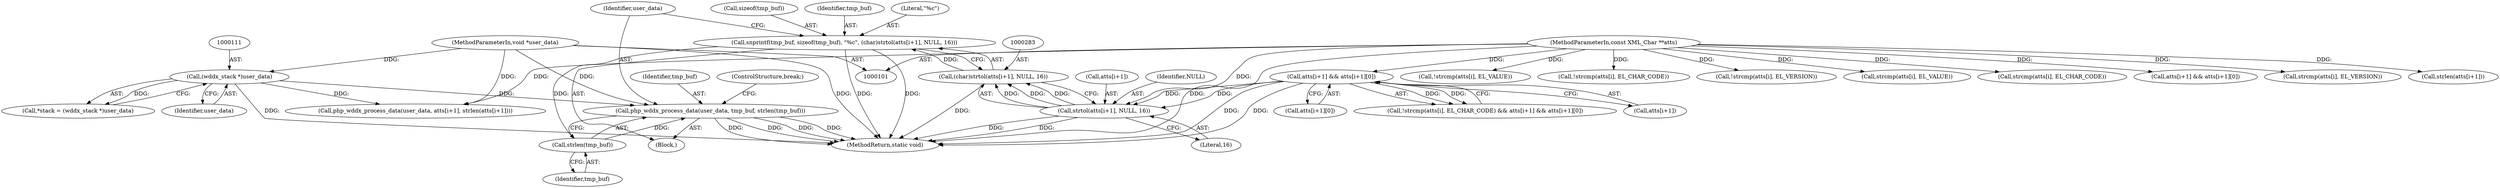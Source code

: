 digraph "0_php_2aae60461c2ff7b7fbcdd194c789ac841d0747d7@pointer" {
"1000292" [label="(Call,php_wddx_process_data(user_data, tmp_buf, strlen(tmp_buf)))"];
"1000110" [label="(Call,(wddx_stack *)user_data)"];
"1000102" [label="(MethodParameterIn,void *user_data)"];
"1000295" [label="(Call,strlen(tmp_buf))"];
"1000277" [label="(Call,snprintf(tmp_buf, sizeof(tmp_buf), \"%c\", (char)strtol(atts[i+1], NULL, 16)))"];
"1000282" [label="(Call,(char)strtol(atts[i+1], NULL, 16))"];
"1000284" [label="(Call,strtol(atts[i+1], NULL, 16))"];
"1000262" [label="(Call,atts[i+1] && atts[i+1][0])"];
"1000104" [label="(MethodParameterIn,const XML_Char **atts)"];
"1000285" [label="(Call,atts[i+1])"];
"1000108" [label="(Call,*stack = (wddx_stack *)user_data)"];
"1000361" [label="(Call,!strcmp(atts[i], EL_VALUE))"];
"1000268" [label="(Call,atts[i+1][0])"];
"1000277" [label="(Call,snprintf(tmp_buf, sizeof(tmp_buf), \"%c\", (char)strtol(atts[i+1], NULL, 16)))"];
"1000102" [label="(MethodParameterIn,void *user_data)"];
"1000279" [label="(Call,sizeof(tmp_buf))"];
"1000291" [label="(Literal,16)"];
"1000278" [label="(Identifier,tmp_buf)"];
"1000295" [label="(Call,strlen(tmp_buf))"];
"1000297" [label="(ControlStructure,break;)"];
"1000110" [label="(Call,(wddx_stack *)user_data)"];
"1000275" [label="(Block,)"];
"1000256" [label="(Call,!strcmp(atts[i], EL_CHAR_CODE))"];
"1000293" [label="(Identifier,user_data)"];
"1000284" [label="(Call,strtol(atts[i+1], NULL, 16))"];
"1000133" [label="(Call,!strcmp(atts[i], EL_VERSION))"];
"1000362" [label="(Call,strcmp(atts[i], EL_VALUE))"];
"1000255" [label="(Call,!strcmp(atts[i], EL_CHAR_CODE) && atts[i+1] && atts[i+1][0])"];
"1000262" [label="(Call,atts[i+1] && atts[i+1][0])"];
"1000257" [label="(Call,strcmp(atts[i], EL_CHAR_CODE))"];
"1000281" [label="(Literal,\"%c\")"];
"1000459" [label="(MethodReturn,static void)"];
"1000263" [label="(Call,atts[i+1])"];
"1000112" [label="(Identifier,user_data)"];
"1000367" [label="(Call,atts[i+1] && atts[i+1][0])"];
"1000282" [label="(Call,(char)strtol(atts[i+1], NULL, 16))"];
"1000294" [label="(Identifier,tmp_buf)"];
"1000134" [label="(Call,strcmp(atts[i], EL_VERSION))"];
"1000296" [label="(Identifier,tmp_buf)"];
"1000416" [label="(Call,strlen(atts[i+1]))"];
"1000409" [label="(Call,php_wddx_process_data(user_data, atts[i+1], strlen(atts[i+1])))"];
"1000104" [label="(MethodParameterIn,const XML_Char **atts)"];
"1000292" [label="(Call,php_wddx_process_data(user_data, tmp_buf, strlen(tmp_buf)))"];
"1000290" [label="(Identifier,NULL)"];
"1000292" -> "1000275"  [label="AST: "];
"1000292" -> "1000295"  [label="CFG: "];
"1000293" -> "1000292"  [label="AST: "];
"1000294" -> "1000292"  [label="AST: "];
"1000295" -> "1000292"  [label="AST: "];
"1000297" -> "1000292"  [label="CFG: "];
"1000292" -> "1000459"  [label="DDG: "];
"1000292" -> "1000459"  [label="DDG: "];
"1000292" -> "1000459"  [label="DDG: "];
"1000292" -> "1000459"  [label="DDG: "];
"1000110" -> "1000292"  [label="DDG: "];
"1000102" -> "1000292"  [label="DDG: "];
"1000295" -> "1000292"  [label="DDG: "];
"1000110" -> "1000108"  [label="AST: "];
"1000110" -> "1000112"  [label="CFG: "];
"1000111" -> "1000110"  [label="AST: "];
"1000112" -> "1000110"  [label="AST: "];
"1000108" -> "1000110"  [label="CFG: "];
"1000110" -> "1000459"  [label="DDG: "];
"1000110" -> "1000108"  [label="DDG: "];
"1000102" -> "1000110"  [label="DDG: "];
"1000110" -> "1000409"  [label="DDG: "];
"1000102" -> "1000101"  [label="AST: "];
"1000102" -> "1000459"  [label="DDG: "];
"1000102" -> "1000409"  [label="DDG: "];
"1000295" -> "1000296"  [label="CFG: "];
"1000296" -> "1000295"  [label="AST: "];
"1000277" -> "1000295"  [label="DDG: "];
"1000277" -> "1000275"  [label="AST: "];
"1000277" -> "1000282"  [label="CFG: "];
"1000278" -> "1000277"  [label="AST: "];
"1000279" -> "1000277"  [label="AST: "];
"1000281" -> "1000277"  [label="AST: "];
"1000282" -> "1000277"  [label="AST: "];
"1000293" -> "1000277"  [label="CFG: "];
"1000277" -> "1000459"  [label="DDG: "];
"1000277" -> "1000459"  [label="DDG: "];
"1000282" -> "1000277"  [label="DDG: "];
"1000282" -> "1000284"  [label="CFG: "];
"1000283" -> "1000282"  [label="AST: "];
"1000284" -> "1000282"  [label="AST: "];
"1000282" -> "1000459"  [label="DDG: "];
"1000284" -> "1000282"  [label="DDG: "];
"1000284" -> "1000282"  [label="DDG: "];
"1000284" -> "1000282"  [label="DDG: "];
"1000284" -> "1000291"  [label="CFG: "];
"1000285" -> "1000284"  [label="AST: "];
"1000290" -> "1000284"  [label="AST: "];
"1000291" -> "1000284"  [label="AST: "];
"1000284" -> "1000459"  [label="DDG: "];
"1000284" -> "1000459"  [label="DDG: "];
"1000262" -> "1000284"  [label="DDG: "];
"1000262" -> "1000284"  [label="DDG: "];
"1000104" -> "1000284"  [label="DDG: "];
"1000262" -> "1000255"  [label="AST: "];
"1000262" -> "1000263"  [label="CFG: "];
"1000262" -> "1000268"  [label="CFG: "];
"1000263" -> "1000262"  [label="AST: "];
"1000268" -> "1000262"  [label="AST: "];
"1000255" -> "1000262"  [label="CFG: "];
"1000262" -> "1000459"  [label="DDG: "];
"1000262" -> "1000459"  [label="DDG: "];
"1000262" -> "1000255"  [label="DDG: "];
"1000262" -> "1000255"  [label="DDG: "];
"1000104" -> "1000262"  [label="DDG: "];
"1000104" -> "1000101"  [label="AST: "];
"1000104" -> "1000459"  [label="DDG: "];
"1000104" -> "1000133"  [label="DDG: "];
"1000104" -> "1000134"  [label="DDG: "];
"1000104" -> "1000256"  [label="DDG: "];
"1000104" -> "1000257"  [label="DDG: "];
"1000104" -> "1000361"  [label="DDG: "];
"1000104" -> "1000362"  [label="DDG: "];
"1000104" -> "1000367"  [label="DDG: "];
"1000104" -> "1000409"  [label="DDG: "];
"1000104" -> "1000416"  [label="DDG: "];
}
